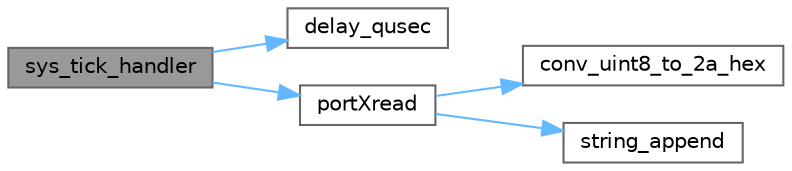 digraph "sys_tick_handler"
{
 // LATEX_PDF_SIZE
  bgcolor="transparent";
  edge [fontname=Helvetica,fontsize=10,labelfontname=Helvetica,labelfontsize=10];
  node [fontname=Helvetica,fontsize=10,shape=box,height=0.2,width=0.4];
  rankdir="LR";
  Node1 [label="sys_tick_handler",height=0.2,width=0.4,color="gray40", fillcolor="grey60", style="filled", fontcolor="black",tooltip=" "];
  Node1 -> Node2 [color="steelblue1",style="solid"];
  Node2 [label="delay_qusec",height=0.2,width=0.4,color="grey40", fillcolor="white", style="filled",URL="$hr__timer_8c.html#a8e95b556b883da169c180479d71e7246",tooltip="Inserts a delay with a resolution of a quarter microsecond and call the desired function."];
  Node1 -> Node3 [color="steelblue1",style="solid"];
  Node3 [label="portXread",height=0.2,width=0.4,color="grey40", fillcolor="white", style="filled",URL="$t__msxmap_8cpp.html#a99eda0e079fbc2f46e5f91bcb067baab",tooltip=" "];
  Node3 -> Node4 [color="steelblue1",style="solid"];
  Node4 [label="conv_uint8_to_2a_hex",height=0.2,width=0.4,color="grey40", fillcolor="white", style="filled",URL="$serial_8c.html#adf1243f35a18adac6d1f5b02fcb2f594",tooltip="Convert a byte (8 bit binary) to into a 2 char string."];
  Node3 -> Node5 [color="steelblue1",style="solid"];
  Node5 [label="string_append",height=0.2,width=0.4,color="grey40", fillcolor="white", style="filled",URL="$serial_8c.html#a121f4c985d238ae53020ece40f11724d",tooltip="Appends an ASCIIZ (uint8_t) string at the end of s_pascal_string buffer."];
}
